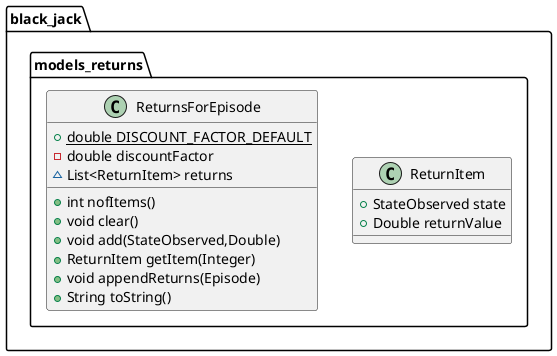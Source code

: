 @startuml
class black_jack.models_returns.ReturnItem {
+ StateObserved state
+ Double returnValue
}
class black_jack.models_returns.ReturnsForEpisode {
+ {static} double DISCOUNT_FACTOR_DEFAULT
- double discountFactor
~ List<ReturnItem> returns
+ int nofItems()
+ void clear()
+ void add(StateObserved,Double)
+ ReturnItem getItem(Integer)
+ void appendReturns(Episode)
+ String toString()
}
@enduml